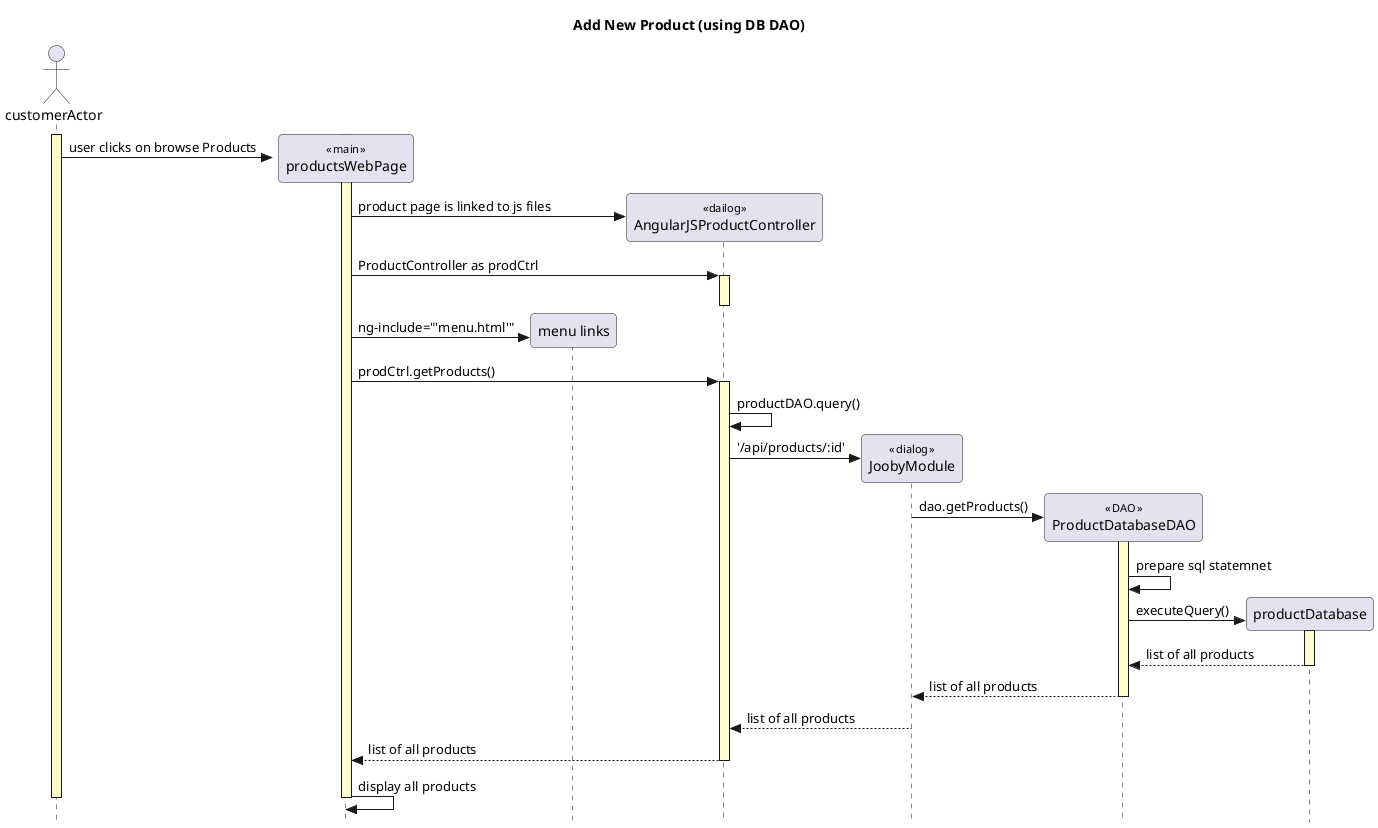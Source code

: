 @startuml

' style tweaks to make the diagram a little more readable
skinparam {
	Style strictuml
	RoundCorner 8

	Sequence {
		' make activations yellow too
		LifeLineBackgroundColor #FDFDCD

		' make stereotypes less ugly
		Stereotype {
			Font {
				Size 11
				Style plain
			}
		}
	}

	DatabaseBorderColor #A80036

}

title Add New Product (using DB DAO)

actor customerActor as user
participant "productsWebPage" as webPage << main >>
participant "menu links" as menu
participant "AngularJSProductController" as controller<<dailog>>
participant "JoobyModule" as module << dialog >>
participant "ProductDatabaseDAO" as dao << DAO >>



user++
create user
create webPage
webPage++
user ->webPage: user clicks on browse Products

create controller

webPage->controller: product page is linked to js files
webPage->controller: ProductController as prodCtrl
controller++
controller--
create menu
webPage->menu: ng-include="'menu.html'"
webPage->controller: prodCtrl.getProducts()
controller++
controller->controller:productDAO.query()
create module
controller->module:'/api/products/:id'

create dao
module->dao:dao.getProducts()
dao++
dao->dao: prepare sql statemnet
create productDatabase
dao->productDatabase: executeQuery()
productDatabase++
productDatabase-->dao: list of all products
productDatabase--
dao-->module: list of all products
dao--
module-->controller:list of all products
module--
controller-->webPage:list of all products
controller--
webPage->webPage:display all products
webPage--
user--




@enduml
